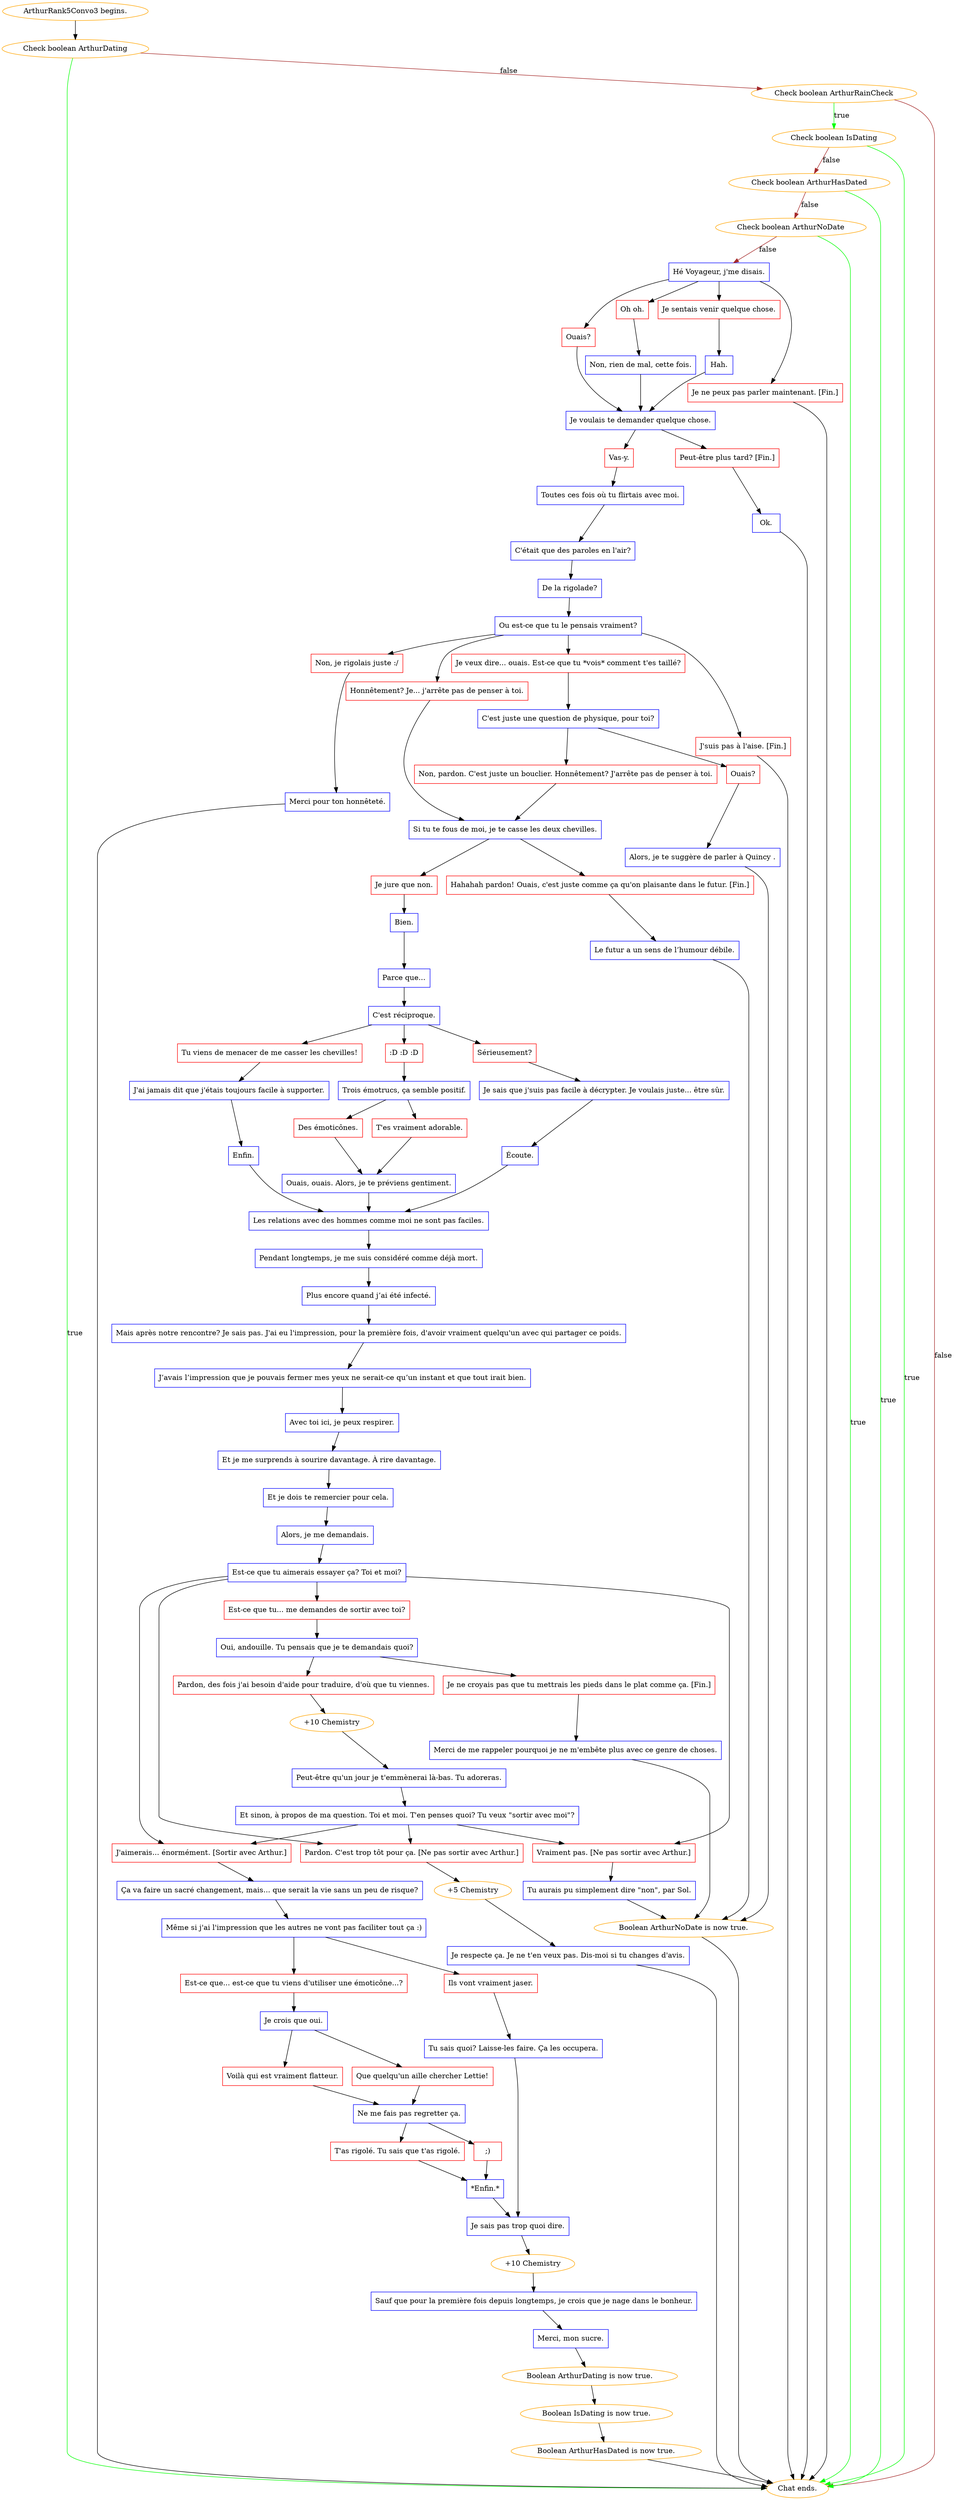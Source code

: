 digraph {
	"ArthurRank5Convo3 begins." [color=orange];
		"ArthurRank5Convo3 begins." -> j2307772633;
	j2307772633 [label="Check boolean ArthurDating",color=orange];
		j2307772633 -> "Chat ends." [label=true,color=green];
		j2307772633 -> j1464481321 [label=false,color=brown];
	"Chat ends." [color=orange];
	j1464481321 [label="Check boolean ArthurRainCheck",color=orange];
		j1464481321 -> j586045322 [label=true,color=green];
		j1464481321 -> "Chat ends." [label=false,color=brown];
	j586045322 [label="Check boolean IsDating",color=orange];
		j586045322 -> "Chat ends." [label=true,color=green];
		j586045322 -> j2297267240 [label=false,color=brown];
	j2297267240 [label="Check boolean ArthurHasDated",color=orange];
		j2297267240 -> "Chat ends." [label=true,color=green];
		j2297267240 -> j3370241513 [label=false,color=brown];
	j3370241513 [label="Check boolean ArthurNoDate",color=orange];
		j3370241513 -> "Chat ends." [label=true,color=green];
		j3370241513 -> j2336523561 [label=false,color=brown];
	j2336523561 [label="Hé Voyageur, j'me disais.",shape=box,color=blue];
		j2336523561 -> j337350196;
		j2336523561 -> j2688908383;
		j2336523561 -> j3239844627;
		j2336523561 -> j413871508;
	j337350196 [label="Ouais?",shape=box,color=red];
		j337350196 -> j3364260882;
	j2688908383 [label="Oh oh.",shape=box,color=red];
		j2688908383 -> j2933056622;
	j3239844627 [label="Je sentais venir quelque chose.",shape=box,color=red];
		j3239844627 -> j583388094;
	j413871508 [label="Je ne peux pas parler maintenant. [Fin.]",shape=box,color=red];
		j413871508 -> "Chat ends.";
	j3364260882 [label="Je voulais te demander quelque chose.",shape=box,color=blue];
		j3364260882 -> j672850736;
		j3364260882 -> j3714597074;
	j2933056622 [label="Non, rien de mal, cette fois.",shape=box,color=blue];
		j2933056622 -> j3364260882;
	j583388094 [label="Hah.",shape=box,color=blue];
		j583388094 -> j3364260882;
	j672850736 [label="Vas-y.",shape=box,color=red];
		j672850736 -> j3401854949;
	j3714597074 [label="Peut-être plus tard? [Fin.]",shape=box,color=red];
		j3714597074 -> j3557222210;
	j3401854949 [label="Toutes ces fois où tu flirtais avec moi.",shape=box,color=blue];
		j3401854949 -> j570650237;
	j3557222210 [label="Ok.",shape=box,color=blue];
		j3557222210 -> "Chat ends.";
	j570650237 [label="C'était que des paroles en l'air?",shape=box,color=blue];
		j570650237 -> j1317312004;
	j1317312004 [label="De la rigolade?",shape=box,color=blue];
		j1317312004 -> j3018915637;
	j3018915637 [label="Ou est-ce que tu le pensais vraiment?",shape=box,color=blue];
		j3018915637 -> j794993027;
		j3018915637 -> j3140534306;
		j3018915637 -> j2710898504;
		j3018915637 -> j1893562858;
	j794993027 [label="Non, je rigolais juste :/",shape=box,color=red];
		j794993027 -> j3040440482;
	j3140534306 [label="Je veux dire... ouais. Est-ce que tu *vois* comment t'es taillé?",shape=box,color=red];
		j3140534306 -> j452895738;
	j2710898504 [label="Honnêtement? Je... j'arrête pas de penser à toi.",shape=box,color=red];
		j2710898504 -> j1594541000;
	j1893562858 [label="J'suis pas à l'aise. [Fin.]",shape=box,color=red];
		j1893562858 -> "Chat ends.";
	j3040440482 [label="Merci pour ton honnêteté.",shape=box,color=blue];
		j3040440482 -> "Chat ends.";
	j452895738 [label="C'est juste une question de physique, pour toi?",shape=box,color=blue];
		j452895738 -> j1648158535;
		j452895738 -> j871841819;
	j1594541000 [label="Si tu te fous de moi, je te casse les deux chevilles.",shape=box,color=blue];
		j1594541000 -> j2689485506;
		j1594541000 -> j1593937102;
	j1648158535 [label="Ouais?",shape=box,color=red];
		j1648158535 -> j3081987195;
	j871841819 [label="Non, pardon. C'est juste un bouclier. Honnêtement? J'arrête pas de penser à toi.",shape=box,color=red];
		j871841819 -> j1594541000;
	j2689485506 [label="Je jure que non.",shape=box,color=red];
		j2689485506 -> j3207823115;
	j1593937102 [label="Hahahah pardon! Ouais, c'est juste comme ça qu'on plaisante dans le futur. [Fin.]",shape=box,color=red];
		j1593937102 -> j963339207;
	j3081987195 [label="Alors, je te suggère de parler à Quincy .",shape=box,color=blue];
		j3081987195 -> j2533691464;
	j3207823115 [label="Bien.",shape=box,color=blue];
		j3207823115 -> j3711446452;
	j963339207 [label="Le futur a un sens de l’humour débile.",shape=box,color=blue];
		j963339207 -> j2533691464;
	j2533691464 [label="Boolean ArthurNoDate is now true.",color=orange];
		j2533691464 -> "Chat ends.";
	j3711446452 [label="Parce que...",shape=box,color=blue];
		j3711446452 -> j2797177392;
	j2797177392 [label="C'est réciproque.",shape=box,color=blue];
		j2797177392 -> j1127843082;
		j2797177392 -> j2363546510;
		j2797177392 -> j1463423070;
	j1127843082 [label="Sérieusement?",shape=box,color=red];
		j1127843082 -> j2875628520;
	j2363546510 [label=":D :D :D",shape=box,color=red];
		j2363546510 -> j1029546876;
	j1463423070 [label="Tu viens de menacer de me casser les chevilles!",shape=box,color=red];
		j1463423070 -> j2191182322;
	j2875628520 [label="Je sais que j'suis pas facile à décrypter. Je voulais juste... être sûr.",shape=box,color=blue];
		j2875628520 -> j3992535130;
	j1029546876 [label="Trois émotrucs, ça semble positif.",shape=box,color=blue];
		j1029546876 -> j3671987077;
		j1029546876 -> j2447681367;
	j2191182322 [label="J'ai jamais dit que j'étais toujours facile à supporter.",shape=box,color=blue];
		j2191182322 -> j2038356980;
	j3992535130 [label="Écoute.",shape=box,color=blue];
		j3992535130 -> j97851467;
	j3671987077 [label="Des émoticônes.",shape=box,color=red];
		j3671987077 -> j2756998911;
	j2447681367 [label="T'es vraiment adorable.",shape=box,color=red];
		j2447681367 -> j2756998911;
	j2038356980 [label="Enfin.",shape=box,color=blue];
		j2038356980 -> j97851467;
	j97851467 [label="Les relations avec des hommes comme moi ne sont pas faciles.",shape=box,color=blue];
		j97851467 -> j3752248293;
	j2756998911 [label="Ouais, ouais. Alors, je te préviens gentiment.",shape=box,color=blue];
		j2756998911 -> j97851467;
	j3752248293 [label="Pendant longtemps, je me suis considéré comme déjà mort.",shape=box,color=blue];
		j3752248293 -> j644648946;
	j644648946 [label="Plus encore quand j’ai été infecté.",shape=box,color=blue];
		j644648946 -> j1866247730;
	j1866247730 [label="Mais après notre rencontre? Je sais pas. J'ai eu l'impression, pour la première fois, d'avoir vraiment quelqu'un avec qui partager ce poids.",shape=box,color=blue];
		j1866247730 -> j4026593299;
	j4026593299 [label="J’avais l’impression que je pouvais fermer mes yeux ne serait-ce qu’un instant et que tout irait bien.",shape=box,color=blue];
		j4026593299 -> j2091203065;
	j2091203065 [label="Avec toi ici, je peux respirer.",shape=box,color=blue];
		j2091203065 -> j390728547;
	j390728547 [label="Et je me surprends à sourire davantage. À rire davantage.",shape=box,color=blue];
		j390728547 -> j2736316523;
	j2736316523 [label="Et je dois te remercier pour cela.",shape=box,color=blue];
		j2736316523 -> j4233741369;
	j4233741369 [label="Alors, je me demandais.",shape=box,color=blue];
		j4233741369 -> j1711024692;
	j1711024692 [label="Est-ce que tu aimerais essayer ça? Toi et moi?",shape=box,color=blue];
		j1711024692 -> j1671648203;
		j1711024692 -> j11503032;
		j1711024692 -> j2993269371;
		j1711024692 -> j4175499212;
	j1671648203 [label="Est-ce que tu... me demandes de sortir avec toi?",shape=box,color=red];
		j1671648203 -> j1562104443;
	j11503032 [label="J'aimerais... énormément. [Sortir avec Arthur.]",shape=box,color=red];
		j11503032 -> j2334898216;
	j2993269371 [label="Pardon. C'est trop tôt pour ça. [Ne pas sortir avec Arthur.]",shape=box,color=red];
		j2993269371 -> j79797605;
	j4175499212 [label="Vraiment pas. [Ne pas sortir avec Arthur.]",shape=box,color=red];
		j4175499212 -> j4267784486;
	j1562104443 [label="Oui, andouille. Tu pensais que je te demandais quoi?",shape=box,color=blue];
		j1562104443 -> j3993984410;
		j1562104443 -> j2142481012;
	j2334898216 [label="Ça va faire un sacré changement, mais... que serait la vie sans un peu de risque?",shape=box,color=blue];
		j2334898216 -> j2755927426;
	j79797605 [label="+5 Chemistry",color=orange];
		j79797605 -> j2935245534;
	j4267784486 [label="Tu aurais pu simplement dire \"non\", par Sol.",shape=box,color=blue];
		j4267784486 -> j2533691464;
	j3993984410 [label="Pardon, des fois j'ai besoin d'aide pour traduire, d'où que tu viennes.",shape=box,color=red];
		j3993984410 -> j4189365429;
	j2142481012 [label="Je ne croyais pas que tu mettrais les pieds dans le plat comme ça. [Fin.]",shape=box,color=red];
		j2142481012 -> j1950528638;
	j2755927426 [label="Même si j'ai l'impression que les autres ne vont pas faciliter tout ça :)",shape=box,color=blue];
		j2755927426 -> j2736563290;
		j2755927426 -> j3186940449;
	j2935245534 [label="Je respecte ça. Je ne t'en veux pas. Dis-moi si tu changes d'avis.",shape=box,color=blue];
		j2935245534 -> "Chat ends.";
	j4189365429 [label="+10 Chemistry",color=orange];
		j4189365429 -> j583061953;
	j1950528638 [label="Merci de me rappeler pourquoi je ne m'embête plus avec ce genre de choses.",shape=box,color=blue];
		j1950528638 -> j2533691464;
	j2736563290 [label="Ils vont vraiment jaser.",shape=box,color=red];
		j2736563290 -> j1667840203;
	j3186940449 [label="Est-ce que... est-ce que tu viens d'utiliser une émoticône...?",shape=box,color=red];
		j3186940449 -> j2220510449;
	j583061953 [label="Peut-être qu'un jour je t'emmènerai là-bas. Tu adoreras.",shape=box,color=blue];
		j583061953 -> j3057321582;
	j1667840203 [label="Tu sais quoi? Laisse-les faire. Ça les occupera.",shape=box,color=blue];
		j1667840203 -> j1442820448;
	j2220510449 [label="Je crois que oui.",shape=box,color=blue];
		j2220510449 -> j4044504177;
		j2220510449 -> j959693736;
	j3057321582 [label="Et sinon, à propos de ma question. Toi et moi. T'en penses quoi? Tu veux \"sortir avec moi\"?",shape=box,color=blue];
		j3057321582 -> j11503032;
		j3057321582 -> j2993269371;
		j3057321582 -> j4175499212;
	j1442820448 [label="Je sais pas trop quoi dire.",shape=box,color=blue];
		j1442820448 -> j3905899846;
	j4044504177 [label="Voilà qui est vraiment flatteur.",shape=box,color=red];
		j4044504177 -> j700877344;
	j959693736 [label="Que quelqu'un aille chercher Lettie!",shape=box,color=red];
		j959693736 -> j700877344;
	j3905899846 [label="+10 Chemistry",color=orange];
		j3905899846 -> j4268630576;
	j700877344 [label="Ne me fais pas regretter ça.",shape=box,color=blue];
		j700877344 -> j715260781;
		j700877344 -> j3611876913;
	j4268630576 [label="Sauf que pour la première fois depuis longtemps, je crois que je nage dans le bonheur.",shape=box,color=blue];
		j4268630576 -> j2744280478;
	j715260781 [label="T'as rigolé. Tu sais que t'as rigolé.",shape=box,color=red];
		j715260781 -> j4050496811;
	j3611876913 [label=";)",shape=box,color=red];
		j3611876913 -> j4050496811;
	j2744280478 [label="Merci, mon sucre.",shape=box,color=blue];
		j2744280478 -> j3371696257;
	j4050496811 [label="*Enfin.*",shape=box,color=blue];
		j4050496811 -> j1442820448;
	j3371696257 [label="Boolean ArthurDating is now true.",color=orange];
		j3371696257 -> j3139269659;
	j3139269659 [label="Boolean IsDating is now true.",color=orange];
		j3139269659 -> j3103123730;
	j3103123730 [label="Boolean ArthurHasDated is now true.",color=orange];
		j3103123730 -> "Chat ends.";
}